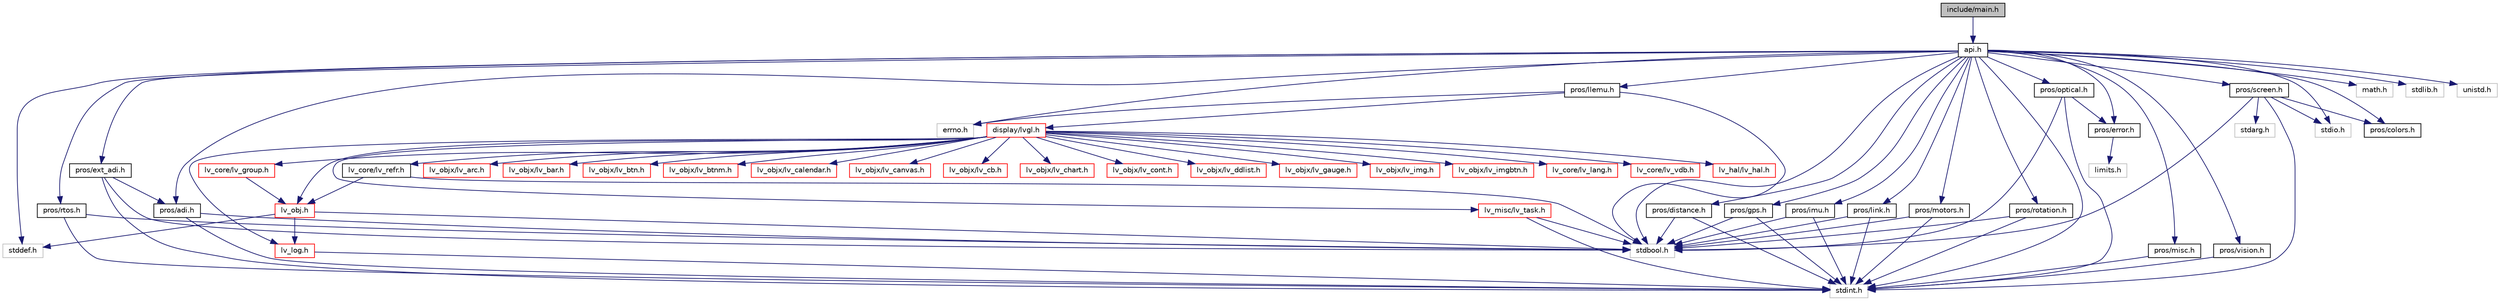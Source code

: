digraph "include/main.h"
{
 // LATEX_PDF_SIZE
  edge [fontname="Helvetica",fontsize="10",labelfontname="Helvetica",labelfontsize="10"];
  node [fontname="Helvetica",fontsize="10",shape=record];
  Node1 [label="include/main.h",height=0.2,width=0.4,color="black", fillcolor="grey75", style="filled", fontcolor="black",tooltip=" "];
  Node1 -> Node2 [color="midnightblue",fontsize="10",style="solid"];
  Node2 [label="api.h",height=0.2,width=0.4,color="black", fillcolor="white", style="filled",URL="$api_8h.html",tooltip=" "];
  Node2 -> Node3 [color="midnightblue",fontsize="10",style="solid"];
  Node3 [label="errno.h",height=0.2,width=0.4,color="grey75", fillcolor="white", style="filled",tooltip=" "];
  Node2 -> Node4 [color="midnightblue",fontsize="10",style="solid"];
  Node4 [label="math.h",height=0.2,width=0.4,color="grey75", fillcolor="white", style="filled",tooltip=" "];
  Node2 -> Node5 [color="midnightblue",fontsize="10",style="solid"];
  Node5 [label="stdbool.h",height=0.2,width=0.4,color="grey75", fillcolor="white", style="filled",tooltip=" "];
  Node2 -> Node6 [color="midnightblue",fontsize="10",style="solid"];
  Node6 [label="stddef.h",height=0.2,width=0.4,color="grey75", fillcolor="white", style="filled",tooltip=" "];
  Node2 -> Node7 [color="midnightblue",fontsize="10",style="solid"];
  Node7 [label="stdint.h",height=0.2,width=0.4,color="grey75", fillcolor="white", style="filled",tooltip=" "];
  Node2 -> Node8 [color="midnightblue",fontsize="10",style="solid"];
  Node8 [label="stdio.h",height=0.2,width=0.4,color="grey75", fillcolor="white", style="filled",tooltip=" "];
  Node2 -> Node9 [color="midnightblue",fontsize="10",style="solid"];
  Node9 [label="stdlib.h",height=0.2,width=0.4,color="grey75", fillcolor="white", style="filled",tooltip=" "];
  Node2 -> Node10 [color="midnightblue",fontsize="10",style="solid"];
  Node10 [label="unistd.h",height=0.2,width=0.4,color="grey75", fillcolor="white", style="filled",tooltip=" "];
  Node2 -> Node11 [color="midnightblue",fontsize="10",style="solid"];
  Node11 [label="pros/adi.h",height=0.2,width=0.4,color="black", fillcolor="white", style="filled",URL="$adi_8h.html",tooltip=" "];
  Node11 -> Node5 [color="midnightblue",fontsize="10",style="solid"];
  Node11 -> Node7 [color="midnightblue",fontsize="10",style="solid"];
  Node2 -> Node12 [color="midnightblue",fontsize="10",style="solid"];
  Node12 [label="pros/colors.h",height=0.2,width=0.4,color="black", fillcolor="white", style="filled",URL="$colors_8h.html",tooltip=" "];
  Node2 -> Node13 [color="midnightblue",fontsize="10",style="solid"];
  Node13 [label="pros/distance.h",height=0.2,width=0.4,color="black", fillcolor="white", style="filled",URL="$distance_8h.html",tooltip=" "];
  Node13 -> Node5 [color="midnightblue",fontsize="10",style="solid"];
  Node13 -> Node7 [color="midnightblue",fontsize="10",style="solid"];
  Node2 -> Node14 [color="midnightblue",fontsize="10",style="solid"];
  Node14 [label="pros/error.h",height=0.2,width=0.4,color="black", fillcolor="white", style="filled",URL="$error_8h.html",tooltip=" "];
  Node14 -> Node15 [color="midnightblue",fontsize="10",style="solid"];
  Node15 [label="limits.h",height=0.2,width=0.4,color="grey75", fillcolor="white", style="filled",tooltip=" "];
  Node2 -> Node16 [color="midnightblue",fontsize="10",style="solid"];
  Node16 [label="pros/ext_adi.h",height=0.2,width=0.4,color="black", fillcolor="white", style="filled",URL="$ext__adi_8h.html",tooltip=" "];
  Node16 -> Node5 [color="midnightblue",fontsize="10",style="solid"];
  Node16 -> Node7 [color="midnightblue",fontsize="10",style="solid"];
  Node16 -> Node11 [color="midnightblue",fontsize="10",style="solid"];
  Node2 -> Node17 [color="midnightblue",fontsize="10",style="solid"];
  Node17 [label="pros/gps.h",height=0.2,width=0.4,color="black", fillcolor="white", style="filled",URL="$gps_8h.html",tooltip=" "];
  Node17 -> Node5 [color="midnightblue",fontsize="10",style="solid"];
  Node17 -> Node7 [color="midnightblue",fontsize="10",style="solid"];
  Node2 -> Node18 [color="midnightblue",fontsize="10",style="solid"];
  Node18 [label="pros/imu.h",height=0.2,width=0.4,color="black", fillcolor="white", style="filled",URL="$imu_8h.html",tooltip=" "];
  Node18 -> Node5 [color="midnightblue",fontsize="10",style="solid"];
  Node18 -> Node7 [color="midnightblue",fontsize="10",style="solid"];
  Node2 -> Node19 [color="midnightblue",fontsize="10",style="solid"];
  Node19 [label="pros/link.h",height=0.2,width=0.4,color="black", fillcolor="white", style="filled",URL="$link_8h.html",tooltip=" "];
  Node19 -> Node5 [color="midnightblue",fontsize="10",style="solid"];
  Node19 -> Node7 [color="midnightblue",fontsize="10",style="solid"];
  Node2 -> Node20 [color="midnightblue",fontsize="10",style="solid"];
  Node20 [label="pros/llemu.h",height=0.2,width=0.4,color="black", fillcolor="white", style="filled",URL="$llemu_8h.html",tooltip=" "];
  Node20 -> Node3 [color="midnightblue",fontsize="10",style="solid"];
  Node20 -> Node5 [color="midnightblue",fontsize="10",style="solid"];
  Node20 -> Node21 [color="midnightblue",fontsize="10",style="solid"];
  Node21 [label="display/lvgl.h",height=0.2,width=0.4,color="red", fillcolor="white", style="filled",URL="$lvgl_8h.html",tooltip=" "];
  Node21 -> Node22 [color="midnightblue",fontsize="10",style="solid"];
  Node22 [label="lv_core/lv_group.h",height=0.2,width=0.4,color="red", fillcolor="white", style="filled",URL="$lv__group_8h.html",tooltip=" "];
  Node22 -> Node25 [color="midnightblue",fontsize="10",style="solid"];
  Node25 [label="lv_obj.h",height=0.2,width=0.4,color="red", fillcolor="white", style="filled",URL="$lv__obj_8h.html",tooltip=" "];
  Node25 -> Node5 [color="midnightblue",fontsize="10",style="solid"];
  Node25 -> Node6 [color="midnightblue",fontsize="10",style="solid"];
  Node25 -> Node31 [color="midnightblue",fontsize="10",style="solid"];
  Node31 [label="lv_log.h",height=0.2,width=0.4,color="red", fillcolor="white", style="filled",URL="$lv__log_8h.html",tooltip=" "];
  Node31 -> Node7 [color="midnightblue",fontsize="10",style="solid"];
  Node21 -> Node37 [color="midnightblue",fontsize="10",style="solid"];
  Node37 [label="lv_core/lv_lang.h",height=0.2,width=0.4,color="red", fillcolor="white", style="filled",URL="$lv__lang_8h.html",tooltip=" "];
  Node21 -> Node25 [color="midnightblue",fontsize="10",style="solid"];
  Node21 -> Node38 [color="midnightblue",fontsize="10",style="solid"];
  Node38 [label="lv_core/lv_refr.h",height=0.2,width=0.4,color="black", fillcolor="white", style="filled",URL="$lv__refr_8h.html",tooltip=" "];
  Node38 -> Node5 [color="midnightblue",fontsize="10",style="solid"];
  Node38 -> Node25 [color="midnightblue",fontsize="10",style="solid"];
  Node21 -> Node39 [color="midnightblue",fontsize="10",style="solid"];
  Node39 [label="lv_core/lv_vdb.h",height=0.2,width=0.4,color="red", fillcolor="white", style="filled",URL="$lv__vdb_8h.html",tooltip=" "];
  Node21 -> Node40 [color="midnightblue",fontsize="10",style="solid"];
  Node40 [label="lv_hal/lv_hal.h",height=0.2,width=0.4,color="red", fillcolor="white", style="filled",URL="$lv__hal_8h.html",tooltip=" "];
  Node21 -> Node31 [color="midnightblue",fontsize="10",style="solid"];
  Node21 -> Node44 [color="midnightblue",fontsize="10",style="solid"];
  Node44 [label="lv_misc/lv_task.h",height=0.2,width=0.4,color="red", fillcolor="white", style="filled",URL="$lv__task_8h.html",tooltip=" "];
  Node44 -> Node5 [color="midnightblue",fontsize="10",style="solid"];
  Node44 -> Node7 [color="midnightblue",fontsize="10",style="solid"];
  Node21 -> Node45 [color="midnightblue",fontsize="10",style="solid"];
  Node45 [label="lv_objx/lv_arc.h",height=0.2,width=0.4,color="red", fillcolor="white", style="filled",URL="$lv__arc_8h.html",tooltip=" "];
  Node21 -> Node46 [color="midnightblue",fontsize="10",style="solid"];
  Node46 [label="lv_objx/lv_bar.h",height=0.2,width=0.4,color="red", fillcolor="white", style="filled",URL="$lv__bar_8h.html",tooltip=" "];
  Node21 -> Node47 [color="midnightblue",fontsize="10",style="solid"];
  Node47 [label="lv_objx/lv_btn.h",height=0.2,width=0.4,color="red", fillcolor="white", style="filled",URL="$lv__btn_8h.html",tooltip=" "];
  Node21 -> Node48 [color="midnightblue",fontsize="10",style="solid"];
  Node48 [label="lv_objx/lv_btnm.h",height=0.2,width=0.4,color="red", fillcolor="white", style="filled",URL="$lv__btnm_8h.html",tooltip=" "];
  Node21 -> Node49 [color="midnightblue",fontsize="10",style="solid"];
  Node49 [label="lv_objx/lv_calendar.h",height=0.2,width=0.4,color="red", fillcolor="white", style="filled",URL="$lv__calendar_8h.html",tooltip=" "];
  Node21 -> Node50 [color="midnightblue",fontsize="10",style="solid"];
  Node50 [label="lv_objx/lv_canvas.h",height=0.2,width=0.4,color="red", fillcolor="white", style="filled",URL="$lv__canvas_8h.html",tooltip=" "];
  Node21 -> Node51 [color="midnightblue",fontsize="10",style="solid"];
  Node51 [label="lv_objx/lv_cb.h",height=0.2,width=0.4,color="red", fillcolor="white", style="filled",URL="$lv__cb_8h.html",tooltip=" "];
  Node21 -> Node52 [color="midnightblue",fontsize="10",style="solid"];
  Node52 [label="lv_objx/lv_chart.h",height=0.2,width=0.4,color="red", fillcolor="white", style="filled",URL="$lv__chart_8h.html",tooltip=" "];
  Node21 -> Node53 [color="midnightblue",fontsize="10",style="solid"];
  Node53 [label="lv_objx/lv_cont.h",height=0.2,width=0.4,color="red", fillcolor="white", style="filled",URL="$lv__cont_8h.html",tooltip=" "];
  Node21 -> Node54 [color="midnightblue",fontsize="10",style="solid"];
  Node54 [label="lv_objx/lv_ddlist.h",height=0.2,width=0.4,color="red", fillcolor="white", style="filled",URL="$lv__ddlist_8h.html",tooltip=" "];
  Node21 -> Node55 [color="midnightblue",fontsize="10",style="solid"];
  Node55 [label="lv_objx/lv_gauge.h",height=0.2,width=0.4,color="red", fillcolor="white", style="filled",URL="$lv__gauge_8h.html",tooltip=" "];
  Node21 -> Node56 [color="midnightblue",fontsize="10",style="solid"];
  Node56 [label="lv_objx/lv_img.h",height=0.2,width=0.4,color="red", fillcolor="white", style="filled",URL="$lv__img_8h.html",tooltip=" "];
  Node21 -> Node57 [color="midnightblue",fontsize="10",style="solid"];
  Node57 [label="lv_objx/lv_imgbtn.h",height=0.2,width=0.4,color="red", fillcolor="white", style="filled",URL="$lv__imgbtn_8h.html",tooltip=" "];
  Node2 -> Node86 [color="midnightblue",fontsize="10",style="solid"];
  Node86 [label="pros/misc.h",height=0.2,width=0.4,color="black", fillcolor="white", style="filled",URL="$misc_8h.html",tooltip=" "];
  Node86 -> Node7 [color="midnightblue",fontsize="10",style="solid"];
  Node2 -> Node87 [color="midnightblue",fontsize="10",style="solid"];
  Node87 [label="pros/motors.h",height=0.2,width=0.4,color="black", fillcolor="white", style="filled",URL="$motors_8h.html",tooltip=" "];
  Node87 -> Node5 [color="midnightblue",fontsize="10",style="solid"];
  Node87 -> Node7 [color="midnightblue",fontsize="10",style="solid"];
  Node2 -> Node88 [color="midnightblue",fontsize="10",style="solid"];
  Node88 [label="pros/optical.h",height=0.2,width=0.4,color="black", fillcolor="white", style="filled",URL="$optical_8h.html",tooltip=" "];
  Node88 -> Node5 [color="midnightblue",fontsize="10",style="solid"];
  Node88 -> Node7 [color="midnightblue",fontsize="10",style="solid"];
  Node88 -> Node14 [color="midnightblue",fontsize="10",style="solid"];
  Node2 -> Node89 [color="midnightblue",fontsize="10",style="solid"];
  Node89 [label="pros/rotation.h",height=0.2,width=0.4,color="black", fillcolor="white", style="filled",URL="$rotation_8h.html",tooltip=" "];
  Node89 -> Node5 [color="midnightblue",fontsize="10",style="solid"];
  Node89 -> Node7 [color="midnightblue",fontsize="10",style="solid"];
  Node2 -> Node90 [color="midnightblue",fontsize="10",style="solid"];
  Node90 [label="pros/rtos.h",height=0.2,width=0.4,color="black", fillcolor="white", style="filled",URL="$rtos_8h.html",tooltip=" "];
  Node90 -> Node5 [color="midnightblue",fontsize="10",style="solid"];
  Node90 -> Node7 [color="midnightblue",fontsize="10",style="solid"];
  Node2 -> Node91 [color="midnightblue",fontsize="10",style="solid"];
  Node91 [label="pros/screen.h",height=0.2,width=0.4,color="black", fillcolor="white", style="filled",URL="$screen_8h.html",tooltip=" "];
  Node91 -> Node92 [color="midnightblue",fontsize="10",style="solid"];
  Node92 [label="stdarg.h",height=0.2,width=0.4,color="grey75", fillcolor="white", style="filled",tooltip=" "];
  Node91 -> Node5 [color="midnightblue",fontsize="10",style="solid"];
  Node91 -> Node8 [color="midnightblue",fontsize="10",style="solid"];
  Node91 -> Node7 [color="midnightblue",fontsize="10",style="solid"];
  Node91 -> Node12 [color="midnightblue",fontsize="10",style="solid"];
  Node2 -> Node93 [color="midnightblue",fontsize="10",style="solid"];
  Node93 [label="pros/vision.h",height=0.2,width=0.4,color="black", fillcolor="white", style="filled",URL="$vision_8h.html",tooltip=" "];
  Node93 -> Node7 [color="midnightblue",fontsize="10",style="solid"];
}
